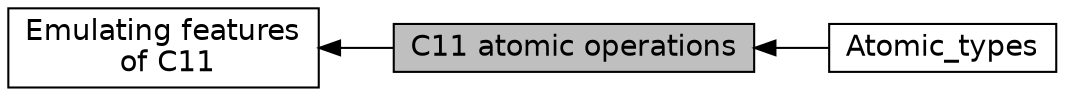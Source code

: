digraph "C11 atomic operations"
{
  edge [fontname="Helvetica",fontsize="14",labelfontname="Helvetica",labelfontsize="14"];
  node [fontname="Helvetica",fontsize="14",shape=box];
  rankdir=LR;
  Node1 [label="C11 atomic operations",height=0.2,width=0.4,color="black", fillcolor="grey75", style="filled", fontcolor="black",tooltip=" "];
  Node3 [label="Atomic_types",height=0.2,width=0.4,color="black", fillcolor="white", style="filled",URL="$group__atomic__types.html",tooltip=" "];
  Node2 [label="Emulating features\l of C11",height=0.2,width=0.4,color="black", fillcolor="white", style="filled",URL="$group__C11.html",tooltip=" "];
  Node2->Node1 [shape=plaintext, dir="back", style="solid"];
  Node1->Node3 [shape=plaintext, dir="back", style="solid"];
}
